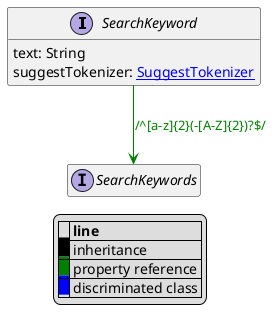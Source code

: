 @startuml

hide empty fields
hide empty methods
legend
|= |= line |
|<back:black>   </back>| inheritance |
|<back:green>   </back>| property reference |
|<back:blue>   </back>| discriminated class |
endlegend
interface SearchKeyword [[SearchKeyword.svg]]  {
    text: String
    suggestTokenizer: [[SuggestTokenizer.svg SuggestTokenizer]]
}



interface SearchKeywords [[SearchKeywords.svg]]  {
}

SearchKeyword --> SearchKeywords #green;text:green : "/^[a-z]{2}(-[A-Z]{2})?$/"
@enduml

